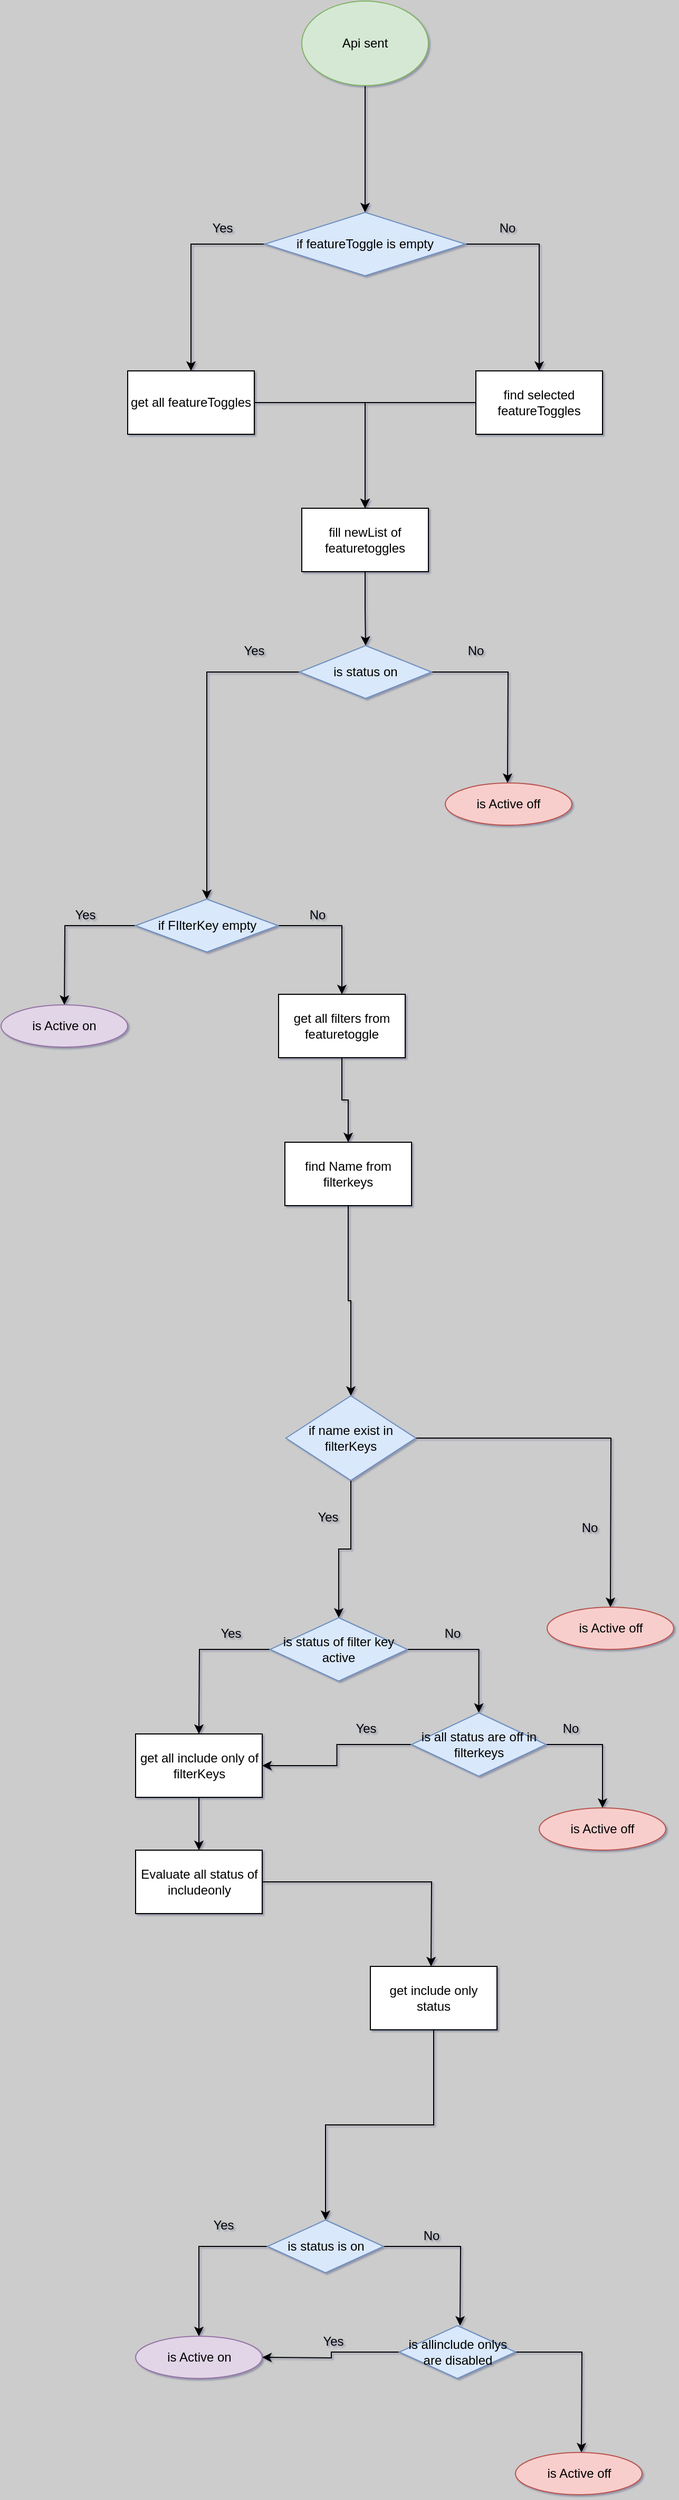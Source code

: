 <mxfile version="20.2.0" type="github">
  <diagram id="j-XDHTBuD2rSp_lL3WaC" name="Page-1">
    <mxGraphModel dx="1038" dy="582" grid="1" gridSize="10" guides="1" tooltips="1" connect="1" arrows="1" fold="1" page="1" pageScale="1" pageWidth="850" pageHeight="1100" background="#CCCCCC" math="0" shadow="1">
      <root>
        <mxCell id="0" />
        <mxCell id="1" parent="0" />
        <mxCell id="kHy15FCeTy088UBHcW_4-3" style="edgeStyle=orthogonalEdgeStyle;rounded=0;orthogonalLoop=1;jettySize=auto;html=1;entryX=0.5;entryY=0;entryDx=0;entryDy=0;" edge="1" parent="1" source="kHy15FCeTy088UBHcW_4-1" target="kHy15FCeTy088UBHcW_4-2">
          <mxGeometry relative="1" as="geometry" />
        </mxCell>
        <mxCell id="kHy15FCeTy088UBHcW_4-1" value="Api sent" style="ellipse;whiteSpace=wrap;html=1;fillColor=#d5e8d4;strokeColor=#82b366;" vertex="1" parent="1">
          <mxGeometry x="365" y="20" width="120" height="80" as="geometry" />
        </mxCell>
        <mxCell id="kHy15FCeTy088UBHcW_4-5" style="edgeStyle=orthogonalEdgeStyle;rounded=0;orthogonalLoop=1;jettySize=auto;html=1;" edge="1" parent="1" source="kHy15FCeTy088UBHcW_4-2" target="kHy15FCeTy088UBHcW_4-4">
          <mxGeometry relative="1" as="geometry" />
        </mxCell>
        <mxCell id="kHy15FCeTy088UBHcW_4-7" style="edgeStyle=orthogonalEdgeStyle;rounded=0;orthogonalLoop=1;jettySize=auto;html=1;" edge="1" parent="1" source="kHy15FCeTy088UBHcW_4-2" target="kHy15FCeTy088UBHcW_4-6">
          <mxGeometry relative="1" as="geometry" />
        </mxCell>
        <mxCell id="kHy15FCeTy088UBHcW_4-2" value="if featureToggle is empty" style="rhombus;whiteSpace=wrap;html=1;fillColor=#dae8fc;strokeColor=#6c8ebf;" vertex="1" parent="1">
          <mxGeometry x="330" y="220" width="190" height="60" as="geometry" />
        </mxCell>
        <mxCell id="kHy15FCeTy088UBHcW_4-12" style="edgeStyle=orthogonalEdgeStyle;rounded=0;orthogonalLoop=1;jettySize=auto;html=1;" edge="1" parent="1" source="kHy15FCeTy088UBHcW_4-4" target="kHy15FCeTy088UBHcW_4-10">
          <mxGeometry relative="1" as="geometry" />
        </mxCell>
        <mxCell id="kHy15FCeTy088UBHcW_4-4" value="get all featureToggles" style="rounded=0;whiteSpace=wrap;html=1;" vertex="1" parent="1">
          <mxGeometry x="200" y="370" width="120" height="60" as="geometry" />
        </mxCell>
        <mxCell id="kHy15FCeTy088UBHcW_4-13" style="edgeStyle=orthogonalEdgeStyle;rounded=0;orthogonalLoop=1;jettySize=auto;html=1;" edge="1" parent="1" source="kHy15FCeTy088UBHcW_4-6" target="kHy15FCeTy088UBHcW_4-10">
          <mxGeometry relative="1" as="geometry" />
        </mxCell>
        <mxCell id="kHy15FCeTy088UBHcW_4-6" value="find selected featureToggles" style="rounded=0;whiteSpace=wrap;html=1;" vertex="1" parent="1">
          <mxGeometry x="530" y="370" width="120" height="60" as="geometry" />
        </mxCell>
        <mxCell id="kHy15FCeTy088UBHcW_4-8" value="Yes" style="text;html=1;strokeColor=none;fillColor=none;align=center;verticalAlign=middle;whiteSpace=wrap;rounded=0;" vertex="1" parent="1">
          <mxGeometry x="260" y="220" width="60" height="30" as="geometry" />
        </mxCell>
        <mxCell id="kHy15FCeTy088UBHcW_4-9" value="No" style="text;html=1;strokeColor=none;fillColor=none;align=center;verticalAlign=middle;whiteSpace=wrap;rounded=0;" vertex="1" parent="1">
          <mxGeometry x="530" y="220" width="60" height="30" as="geometry" />
        </mxCell>
        <mxCell id="kHy15FCeTy088UBHcW_4-15" style="edgeStyle=orthogonalEdgeStyle;rounded=0;orthogonalLoop=1;jettySize=auto;html=1;entryX=0.5;entryY=0;entryDx=0;entryDy=0;" edge="1" parent="1" source="kHy15FCeTy088UBHcW_4-10" target="kHy15FCeTy088UBHcW_4-14">
          <mxGeometry relative="1" as="geometry" />
        </mxCell>
        <mxCell id="kHy15FCeTy088UBHcW_4-10" value="fill newList of featuretoggles" style="rounded=0;whiteSpace=wrap;html=1;" vertex="1" parent="1">
          <mxGeometry x="365" y="500" width="120" height="60" as="geometry" />
        </mxCell>
        <mxCell id="kHy15FCeTy088UBHcW_4-17" style="edgeStyle=orthogonalEdgeStyle;rounded=0;orthogonalLoop=1;jettySize=auto;html=1;entryX=0.5;entryY=0;entryDx=0;entryDy=0;" edge="1" parent="1" source="kHy15FCeTy088UBHcW_4-14" target="kHy15FCeTy088UBHcW_4-23">
          <mxGeometry relative="1" as="geometry">
            <mxPoint x="275" y="750" as="targetPoint" />
          </mxGeometry>
        </mxCell>
        <mxCell id="kHy15FCeTy088UBHcW_4-19" style="edgeStyle=orthogonalEdgeStyle;rounded=0;orthogonalLoop=1;jettySize=auto;html=1;entryX=0.5;entryY=0;entryDx=0;entryDy=0;" edge="1" parent="1" source="kHy15FCeTy088UBHcW_4-14">
          <mxGeometry relative="1" as="geometry">
            <mxPoint x="560" y="760" as="targetPoint" />
          </mxGeometry>
        </mxCell>
        <mxCell id="kHy15FCeTy088UBHcW_4-14" value="is status on" style="rhombus;whiteSpace=wrap;html=1;fillColor=#dae8fc;strokeColor=#6c8ebf;" vertex="1" parent="1">
          <mxGeometry x="363" y="630" width="125" height="50" as="geometry" />
        </mxCell>
        <mxCell id="kHy15FCeTy088UBHcW_4-20" value="No" style="text;html=1;strokeColor=none;fillColor=none;align=center;verticalAlign=middle;whiteSpace=wrap;rounded=0;" vertex="1" parent="1">
          <mxGeometry x="500" y="620" width="60" height="30" as="geometry" />
        </mxCell>
        <mxCell id="kHy15FCeTy088UBHcW_4-22" value="Yes" style="text;html=1;strokeColor=none;fillColor=none;align=center;verticalAlign=middle;whiteSpace=wrap;rounded=0;" vertex="1" parent="1">
          <mxGeometry x="290" y="620" width="60" height="30" as="geometry" />
        </mxCell>
        <mxCell id="kHy15FCeTy088UBHcW_4-26" style="edgeStyle=orthogonalEdgeStyle;rounded=0;orthogonalLoop=1;jettySize=auto;html=1;entryX=0.5;entryY=0;entryDx=0;entryDy=0;" edge="1" parent="1" source="kHy15FCeTy088UBHcW_4-23">
          <mxGeometry relative="1" as="geometry">
            <mxPoint x="140" y="970" as="targetPoint" />
          </mxGeometry>
        </mxCell>
        <mxCell id="kHy15FCeTy088UBHcW_4-29" style="edgeStyle=orthogonalEdgeStyle;rounded=0;orthogonalLoop=1;jettySize=auto;html=1;" edge="1" parent="1" source="kHy15FCeTy088UBHcW_4-23" target="kHy15FCeTy088UBHcW_4-28">
          <mxGeometry relative="1" as="geometry" />
        </mxCell>
        <mxCell id="kHy15FCeTy088UBHcW_4-23" value="if FIlterKey empty" style="rhombus;whiteSpace=wrap;html=1;fillColor=#dae8fc;strokeColor=#6c8ebf;" vertex="1" parent="1">
          <mxGeometry x="207.5" y="870" width="135" height="50" as="geometry" />
        </mxCell>
        <mxCell id="kHy15FCeTy088UBHcW_4-27" value="Yes" style="text;html=1;strokeColor=none;fillColor=none;align=center;verticalAlign=middle;whiteSpace=wrap;rounded=0;" vertex="1" parent="1">
          <mxGeometry x="130" y="870" width="60" height="30" as="geometry" />
        </mxCell>
        <mxCell id="kHy15FCeTy088UBHcW_4-81" style="edgeStyle=orthogonalEdgeStyle;rounded=0;orthogonalLoop=1;jettySize=auto;html=1;" edge="1" parent="1" source="kHy15FCeTy088UBHcW_4-28" target="kHy15FCeTy088UBHcW_4-33">
          <mxGeometry relative="1" as="geometry" />
        </mxCell>
        <mxCell id="kHy15FCeTy088UBHcW_4-28" value="get all filters from featuretoggle" style="rounded=0;whiteSpace=wrap;html=1;" vertex="1" parent="1">
          <mxGeometry x="343" y="960" width="120" height="60" as="geometry" />
        </mxCell>
        <mxCell id="kHy15FCeTy088UBHcW_4-31" value="No" style="text;html=1;strokeColor=none;fillColor=none;align=center;verticalAlign=middle;whiteSpace=wrap;rounded=0;" vertex="1" parent="1">
          <mxGeometry x="350" y="870" width="60" height="30" as="geometry" />
        </mxCell>
        <mxCell id="kHy15FCeTy088UBHcW_4-82" style="edgeStyle=orthogonalEdgeStyle;rounded=0;orthogonalLoop=1;jettySize=auto;html=1;entryX=0.5;entryY=0;entryDx=0;entryDy=0;" edge="1" parent="1" source="kHy15FCeTy088UBHcW_4-33" target="kHy15FCeTy088UBHcW_4-35">
          <mxGeometry relative="1" as="geometry">
            <mxPoint x="410" y="1330" as="targetPoint" />
          </mxGeometry>
        </mxCell>
        <mxCell id="kHy15FCeTy088UBHcW_4-33" value="find Name from filterkeys" style="rounded=0;whiteSpace=wrap;html=1;" vertex="1" parent="1">
          <mxGeometry x="349" y="1100" width="120" height="60" as="geometry" />
        </mxCell>
        <mxCell id="kHy15FCeTy088UBHcW_4-46" style="edgeStyle=orthogonalEdgeStyle;rounded=0;orthogonalLoop=1;jettySize=auto;html=1;entryX=0.5;entryY=0;entryDx=0;entryDy=0;" edge="1" parent="1" source="kHy15FCeTy088UBHcW_4-35" target="kHy15FCeTy088UBHcW_4-45">
          <mxGeometry relative="1" as="geometry" />
        </mxCell>
        <mxCell id="kHy15FCeTy088UBHcW_4-55" style="edgeStyle=orthogonalEdgeStyle;rounded=0;orthogonalLoop=1;jettySize=auto;html=1;" edge="1" parent="1" source="kHy15FCeTy088UBHcW_4-35">
          <mxGeometry relative="1" as="geometry">
            <mxPoint x="657.5" y="1540" as="targetPoint" />
          </mxGeometry>
        </mxCell>
        <mxCell id="kHy15FCeTy088UBHcW_4-35" value="if name exist in filterKeys" style="rhombus;whiteSpace=wrap;html=1;fillColor=#dae8fc;strokeColor=#6c8ebf;" vertex="1" parent="1">
          <mxGeometry x="350" y="1340" width="123" height="80" as="geometry" />
        </mxCell>
        <mxCell id="kHy15FCeTy088UBHcW_4-44" value="Yes" style="text;html=1;strokeColor=none;fillColor=none;align=center;verticalAlign=middle;whiteSpace=wrap;rounded=0;" vertex="1" parent="1">
          <mxGeometry x="360" y="1440" width="60" height="30" as="geometry" />
        </mxCell>
        <mxCell id="kHy15FCeTy088UBHcW_4-49" style="edgeStyle=orthogonalEdgeStyle;rounded=0;orthogonalLoop=1;jettySize=auto;html=1;entryX=0.5;entryY=0;entryDx=0;entryDy=0;" edge="1" parent="1" source="kHy15FCeTy088UBHcW_4-45" target="kHy15FCeTy088UBHcW_4-84">
          <mxGeometry relative="1" as="geometry">
            <mxPoint x="527.5" y="1650" as="targetPoint" />
          </mxGeometry>
        </mxCell>
        <mxCell id="kHy15FCeTy088UBHcW_4-50" style="edgeStyle=orthogonalEdgeStyle;rounded=0;orthogonalLoop=1;jettySize=auto;html=1;" edge="1" parent="1" source="kHy15FCeTy088UBHcW_4-45">
          <mxGeometry relative="1" as="geometry">
            <mxPoint x="267.5" y="1660" as="targetPoint" />
          </mxGeometry>
        </mxCell>
        <mxCell id="kHy15FCeTy088UBHcW_4-45" value="is status of filter key active" style="rhombus;whiteSpace=wrap;html=1;fillColor=#dae8fc;strokeColor=#6c8ebf;" vertex="1" parent="1">
          <mxGeometry x="335" y="1550" width="130" height="60" as="geometry" />
        </mxCell>
        <mxCell id="kHy15FCeTy088UBHcW_4-51" value="Yes" style="text;html=1;strokeColor=none;fillColor=none;align=center;verticalAlign=middle;whiteSpace=wrap;rounded=0;" vertex="1" parent="1">
          <mxGeometry x="267.5" y="1550" width="60" height="30" as="geometry" />
        </mxCell>
        <mxCell id="kHy15FCeTy088UBHcW_4-53" value="No" style="text;html=1;strokeColor=none;fillColor=none;align=center;verticalAlign=middle;whiteSpace=wrap;rounded=0;" vertex="1" parent="1">
          <mxGeometry x="477.5" y="1550" width="60" height="30" as="geometry" />
        </mxCell>
        <mxCell id="kHy15FCeTy088UBHcW_4-56" value="No" style="text;html=1;strokeColor=none;fillColor=none;align=center;verticalAlign=middle;whiteSpace=wrap;rounded=0;" vertex="1" parent="1">
          <mxGeometry x="607.5" y="1450" width="60" height="30" as="geometry" />
        </mxCell>
        <mxCell id="kHy15FCeTy088UBHcW_4-59" style="edgeStyle=orthogonalEdgeStyle;rounded=0;orthogonalLoop=1;jettySize=auto;html=1;entryX=0.5;entryY=0;entryDx=0;entryDy=0;" edge="1" parent="1" source="kHy15FCeTy088UBHcW_4-57" target="kHy15FCeTy088UBHcW_4-58">
          <mxGeometry relative="1" as="geometry" />
        </mxCell>
        <mxCell id="kHy15FCeTy088UBHcW_4-57" value="get all include only of filterKeys" style="rounded=0;whiteSpace=wrap;html=1;" vertex="1" parent="1">
          <mxGeometry x="207.5" y="1660" width="120" height="60" as="geometry" />
        </mxCell>
        <mxCell id="kHy15FCeTy088UBHcW_4-61" style="edgeStyle=orthogonalEdgeStyle;rounded=0;orthogonalLoop=1;jettySize=auto;html=1;" edge="1" parent="1" source="kHy15FCeTy088UBHcW_4-58">
          <mxGeometry relative="1" as="geometry">
            <mxPoint x="487.5" y="1880" as="targetPoint" />
          </mxGeometry>
        </mxCell>
        <mxCell id="kHy15FCeTy088UBHcW_4-58" value="Evaluate all status of includeonly" style="rounded=0;whiteSpace=wrap;html=1;" vertex="1" parent="1">
          <mxGeometry x="207.5" y="1770" width="120" height="60" as="geometry" />
        </mxCell>
        <mxCell id="kHy15FCeTy088UBHcW_4-69" style="edgeStyle=orthogonalEdgeStyle;rounded=0;orthogonalLoop=1;jettySize=auto;html=1;" edge="1" parent="1" source="kHy15FCeTy088UBHcW_4-66" target="kHy15FCeTy088UBHcW_4-68">
          <mxGeometry relative="1" as="geometry" />
        </mxCell>
        <mxCell id="kHy15FCeTy088UBHcW_4-66" value="get include only status" style="rounded=0;whiteSpace=wrap;html=1;" vertex="1" parent="1">
          <mxGeometry x="430" y="1880" width="120" height="60" as="geometry" />
        </mxCell>
        <mxCell id="kHy15FCeTy088UBHcW_4-71" style="edgeStyle=orthogonalEdgeStyle;rounded=0;orthogonalLoop=1;jettySize=auto;html=1;" edge="1" parent="1" source="kHy15FCeTy088UBHcW_4-68" target="kHy15FCeTy088UBHcW_4-97">
          <mxGeometry relative="1" as="geometry">
            <mxPoint x="267.5" y="2220" as="targetPoint" />
          </mxGeometry>
        </mxCell>
        <mxCell id="kHy15FCeTy088UBHcW_4-75" style="edgeStyle=orthogonalEdgeStyle;rounded=0;orthogonalLoop=1;jettySize=auto;html=1;" edge="1" parent="1" source="kHy15FCeTy088UBHcW_4-68">
          <mxGeometry relative="1" as="geometry">
            <mxPoint x="515" y="2220" as="targetPoint" />
          </mxGeometry>
        </mxCell>
        <mxCell id="kHy15FCeTy088UBHcW_4-68" value="is status is on" style="rhombus;whiteSpace=wrap;html=1;fillColor=#dae8fc;strokeColor=#6c8ebf;" vertex="1" parent="1">
          <mxGeometry x="332.5" y="2120" width="110" height="50" as="geometry" />
        </mxCell>
        <mxCell id="kHy15FCeTy088UBHcW_4-72" value="Yes" style="text;html=1;strokeColor=none;fillColor=none;align=center;verticalAlign=middle;whiteSpace=wrap;rounded=0;" vertex="1" parent="1">
          <mxGeometry x="260.5" y="2110" width="60" height="30" as="geometry" />
        </mxCell>
        <mxCell id="kHy15FCeTy088UBHcW_4-76" value="No" style="text;html=1;strokeColor=none;fillColor=none;align=center;verticalAlign=middle;whiteSpace=wrap;rounded=0;" vertex="1" parent="1">
          <mxGeometry x="457.5" y="2120" width="60" height="30" as="geometry" />
        </mxCell>
        <mxCell id="kHy15FCeTy088UBHcW_4-85" style="edgeStyle=orthogonalEdgeStyle;rounded=0;orthogonalLoop=1;jettySize=auto;html=1;" edge="1" parent="1" source="kHy15FCeTy088UBHcW_4-84" target="kHy15FCeTy088UBHcW_4-57">
          <mxGeometry relative="1" as="geometry" />
        </mxCell>
        <mxCell id="kHy15FCeTy088UBHcW_4-100" style="edgeStyle=orthogonalEdgeStyle;rounded=0;orthogonalLoop=1;jettySize=auto;html=1;entryX=0.5;entryY=0;entryDx=0;entryDy=0;" edge="1" parent="1" source="kHy15FCeTy088UBHcW_4-84" target="kHy15FCeTy088UBHcW_4-99">
          <mxGeometry relative="1" as="geometry">
            <mxPoint x="650" y="1720" as="targetPoint" />
            <Array as="points">
              <mxPoint x="650" y="1670" />
            </Array>
          </mxGeometry>
        </mxCell>
        <mxCell id="kHy15FCeTy088UBHcW_4-84" value="is all status are off in filterkeys" style="rhombus;whiteSpace=wrap;html=1;fillColor=#dae8fc;strokeColor=#6c8ebf;" vertex="1" parent="1">
          <mxGeometry x="469" y="1640" width="127.5" height="60" as="geometry" />
        </mxCell>
        <mxCell id="kHy15FCeTy088UBHcW_4-86" value="Yes" style="text;html=1;strokeColor=none;fillColor=none;align=center;verticalAlign=middle;whiteSpace=wrap;rounded=0;" vertex="1" parent="1">
          <mxGeometry x="395.5" y="1640" width="60" height="30" as="geometry" />
        </mxCell>
        <mxCell id="kHy15FCeTy088UBHcW_4-87" value="is Active off" style="ellipse;whiteSpace=wrap;html=1;fillColor=#f8cecc;strokeColor=#b85450;" vertex="1" parent="1">
          <mxGeometry x="501" y="760" width="120" height="40" as="geometry" />
        </mxCell>
        <mxCell id="kHy15FCeTy088UBHcW_4-89" value="is Active off" style="ellipse;whiteSpace=wrap;html=1;fillColor=#f8cecc;strokeColor=#b85450;" vertex="1" parent="1">
          <mxGeometry x="597.5" y="1540" width="120" height="40" as="geometry" />
        </mxCell>
        <mxCell id="kHy15FCeTy088UBHcW_4-90" value="is Active on" style="ellipse;whiteSpace=wrap;html=1;fillColor=#e1d5e7;strokeColor=#9673a6;" vertex="1" parent="1">
          <mxGeometry x="80" y="970" width="120" height="40" as="geometry" />
        </mxCell>
        <mxCell id="kHy15FCeTy088UBHcW_4-94" style="edgeStyle=orthogonalEdgeStyle;rounded=0;orthogonalLoop=1;jettySize=auto;html=1;entryX=1;entryY=0.5;entryDx=0;entryDy=0;" edge="1" parent="1" source="kHy15FCeTy088UBHcW_4-93">
          <mxGeometry relative="1" as="geometry">
            <mxPoint x="327.5" y="2250" as="targetPoint" />
          </mxGeometry>
        </mxCell>
        <mxCell id="kHy15FCeTy088UBHcW_4-96" style="edgeStyle=orthogonalEdgeStyle;rounded=0;orthogonalLoop=1;jettySize=auto;html=1;" edge="1" parent="1" source="kHy15FCeTy088UBHcW_4-93">
          <mxGeometry relative="1" as="geometry">
            <mxPoint x="630" y="2340" as="targetPoint" />
          </mxGeometry>
        </mxCell>
        <mxCell id="kHy15FCeTy088UBHcW_4-93" value="is allinclude onlys are disabled" style="rhombus;whiteSpace=wrap;html=1;fillColor=#dae8fc;strokeColor=#6c8ebf;" vertex="1" parent="1">
          <mxGeometry x="457.5" y="2220" width="110" height="50" as="geometry" />
        </mxCell>
        <mxCell id="kHy15FCeTy088UBHcW_4-95" value="Yes" style="text;html=1;strokeColor=none;fillColor=none;align=center;verticalAlign=middle;whiteSpace=wrap;rounded=0;" vertex="1" parent="1">
          <mxGeometry x="365" y="2220" width="60" height="30" as="geometry" />
        </mxCell>
        <mxCell id="kHy15FCeTy088UBHcW_4-97" value="is Active on" style="ellipse;whiteSpace=wrap;html=1;fillColor=#e1d5e7;strokeColor=#9673a6;" vertex="1" parent="1">
          <mxGeometry x="207.5" y="2230" width="120" height="40" as="geometry" />
        </mxCell>
        <mxCell id="kHy15FCeTy088UBHcW_4-98" value="is Active off" style="ellipse;whiteSpace=wrap;html=1;fillColor=#f8cecc;strokeColor=#b85450;" vertex="1" parent="1">
          <mxGeometry x="567.5" y="2340" width="120" height="40" as="geometry" />
        </mxCell>
        <mxCell id="kHy15FCeTy088UBHcW_4-99" value="is Active off" style="ellipse;whiteSpace=wrap;html=1;fillColor=#f8cecc;strokeColor=#b85450;" vertex="1" parent="1">
          <mxGeometry x="590" y="1730" width="120" height="40" as="geometry" />
        </mxCell>
        <mxCell id="kHy15FCeTy088UBHcW_4-101" value="No" style="text;html=1;strokeColor=none;fillColor=none;align=center;verticalAlign=middle;whiteSpace=wrap;rounded=0;" vertex="1" parent="1">
          <mxGeometry x="590" y="1640" width="60" height="30" as="geometry" />
        </mxCell>
      </root>
    </mxGraphModel>
  </diagram>
</mxfile>
